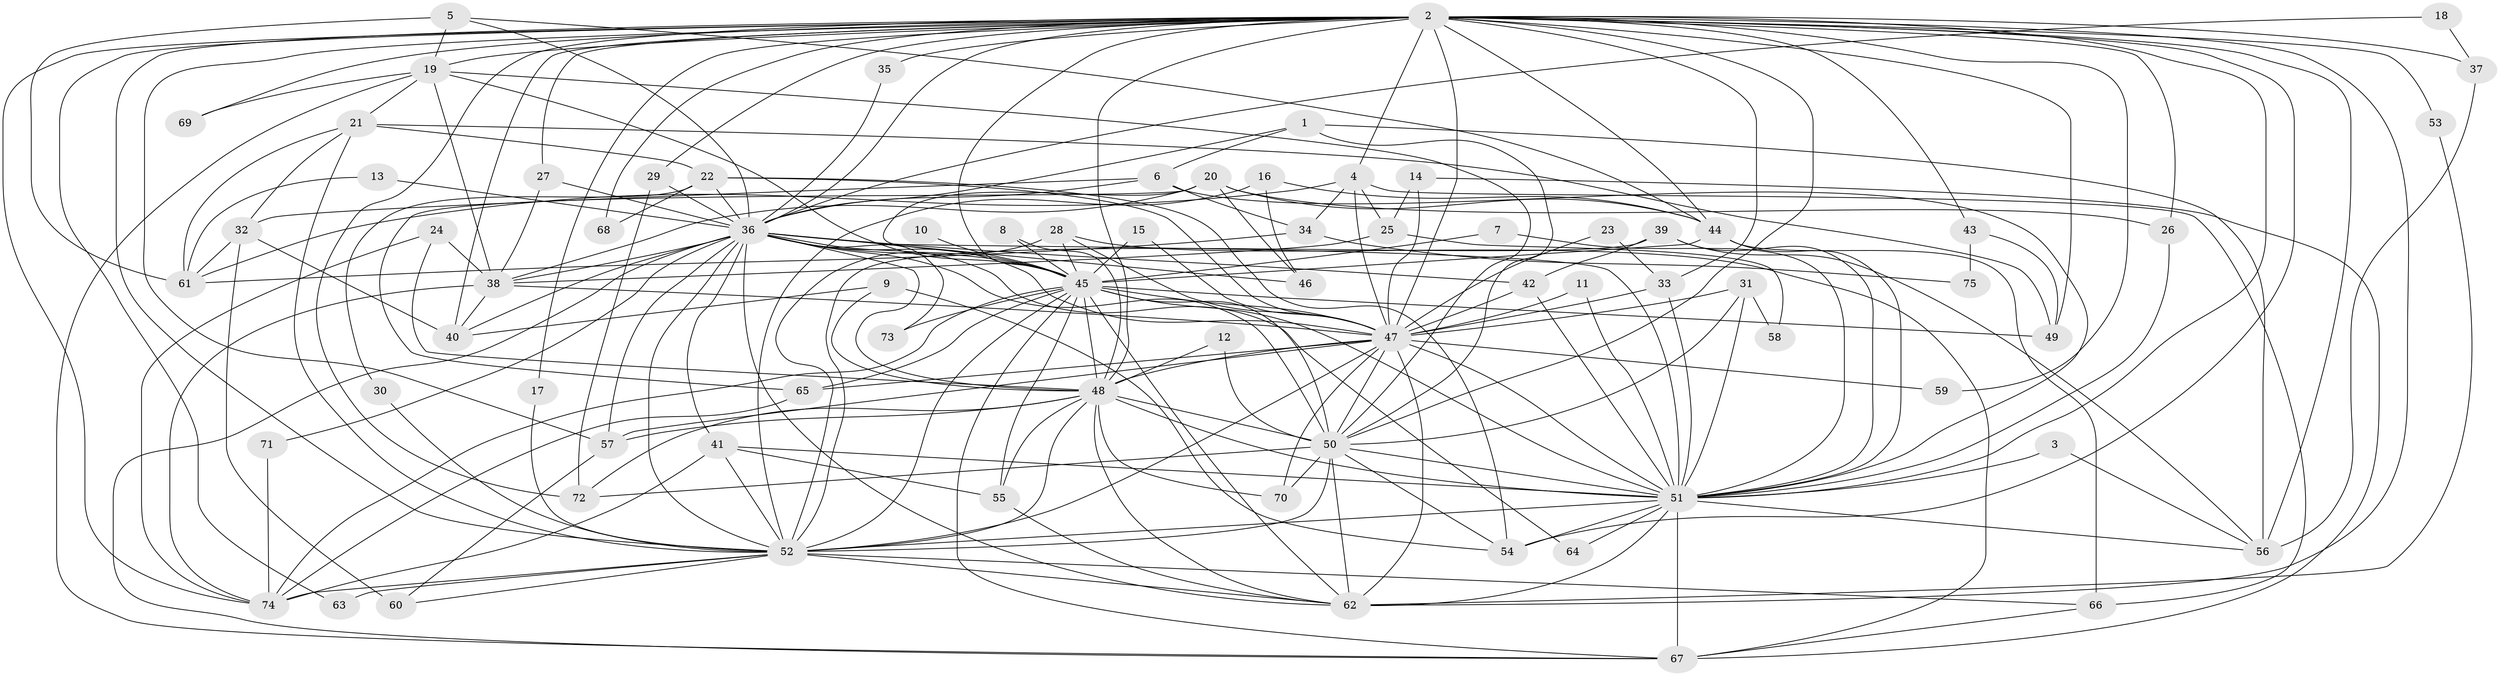 // original degree distribution, {24: 0.013422818791946308, 29: 0.006711409395973154, 32: 0.006711409395973154, 28: 0.013422818791946308, 13: 0.006711409395973154, 21: 0.006711409395973154, 23: 0.006711409395973154, 18: 0.006711409395973154, 8: 0.013422818791946308, 4: 0.11409395973154363, 7: 0.013422818791946308, 3: 0.20134228187919462, 2: 0.5033557046979866, 5: 0.06711409395973154, 6: 0.020134228187919462}
// Generated by graph-tools (version 1.1) at 2025/25/03/09/25 03:25:52]
// undirected, 75 vertices, 214 edges
graph export_dot {
graph [start="1"]
  node [color=gray90,style=filled];
  1;
  2;
  3;
  4;
  5;
  6;
  7;
  8;
  9;
  10;
  11;
  12;
  13;
  14;
  15;
  16;
  17;
  18;
  19;
  20;
  21;
  22;
  23;
  24;
  25;
  26;
  27;
  28;
  29;
  30;
  31;
  32;
  33;
  34;
  35;
  36;
  37;
  38;
  39;
  40;
  41;
  42;
  43;
  44;
  45;
  46;
  47;
  48;
  49;
  50;
  51;
  52;
  53;
  54;
  55;
  56;
  57;
  58;
  59;
  60;
  61;
  62;
  63;
  64;
  65;
  66;
  67;
  68;
  69;
  70;
  71;
  72;
  73;
  74;
  75;
  1 -- 6 [weight=1.0];
  1 -- 36 [weight=1.0];
  1 -- 50 [weight=1.0];
  1 -- 56 [weight=1.0];
  2 -- 4 [weight=1.0];
  2 -- 17 [weight=1.0];
  2 -- 19 [weight=1.0];
  2 -- 26 [weight=1.0];
  2 -- 27 [weight=1.0];
  2 -- 29 [weight=1.0];
  2 -- 33 [weight=2.0];
  2 -- 35 [weight=1.0];
  2 -- 36 [weight=2.0];
  2 -- 37 [weight=2.0];
  2 -- 40 [weight=1.0];
  2 -- 43 [weight=1.0];
  2 -- 44 [weight=2.0];
  2 -- 45 [weight=2.0];
  2 -- 47 [weight=3.0];
  2 -- 48 [weight=3.0];
  2 -- 49 [weight=1.0];
  2 -- 50 [weight=2.0];
  2 -- 51 [weight=2.0];
  2 -- 52 [weight=3.0];
  2 -- 53 [weight=1.0];
  2 -- 54 [weight=1.0];
  2 -- 56 [weight=2.0];
  2 -- 57 [weight=1.0];
  2 -- 59 [weight=1.0];
  2 -- 62 [weight=2.0];
  2 -- 63 [weight=1.0];
  2 -- 68 [weight=1.0];
  2 -- 69 [weight=1.0];
  2 -- 72 [weight=1.0];
  2 -- 74 [weight=1.0];
  3 -- 51 [weight=1.0];
  3 -- 56 [weight=1.0];
  4 -- 25 [weight=1.0];
  4 -- 34 [weight=1.0];
  4 -- 47 [weight=1.0];
  4 -- 61 [weight=1.0];
  4 -- 66 [weight=1.0];
  5 -- 19 [weight=1.0];
  5 -- 36 [weight=1.0];
  5 -- 44 [weight=1.0];
  5 -- 61 [weight=1.0];
  6 -- 32 [weight=1.0];
  6 -- 34 [weight=1.0];
  6 -- 36 [weight=1.0];
  6 -- 51 [weight=1.0];
  7 -- 45 [weight=1.0];
  7 -- 51 [weight=1.0];
  8 -- 45 [weight=1.0];
  8 -- 48 [weight=1.0];
  9 -- 40 [weight=1.0];
  9 -- 48 [weight=1.0];
  9 -- 54 [weight=1.0];
  10 -- 45 [weight=1.0];
  11 -- 47 [weight=2.0];
  11 -- 51 [weight=1.0];
  12 -- 48 [weight=1.0];
  12 -- 50 [weight=1.0];
  13 -- 36 [weight=1.0];
  13 -- 61 [weight=1.0];
  14 -- 25 [weight=1.0];
  14 -- 47 [weight=1.0];
  14 -- 67 [weight=1.0];
  15 -- 45 [weight=1.0];
  15 -- 47 [weight=1.0];
  16 -- 44 [weight=1.0];
  16 -- 46 [weight=1.0];
  16 -- 52 [weight=2.0];
  17 -- 52 [weight=1.0];
  18 -- 36 [weight=1.0];
  18 -- 37 [weight=1.0];
  19 -- 21 [weight=1.0];
  19 -- 38 [weight=1.0];
  19 -- 45 [weight=1.0];
  19 -- 50 [weight=1.0];
  19 -- 67 [weight=1.0];
  19 -- 69 [weight=1.0];
  20 -- 26 [weight=1.0];
  20 -- 38 [weight=1.0];
  20 -- 44 [weight=1.0];
  20 -- 45 [weight=1.0];
  20 -- 46 [weight=1.0];
  20 -- 65 [weight=1.0];
  21 -- 22 [weight=1.0];
  21 -- 32 [weight=1.0];
  21 -- 49 [weight=1.0];
  21 -- 52 [weight=1.0];
  21 -- 61 [weight=1.0];
  22 -- 30 [weight=1.0];
  22 -- 36 [weight=1.0];
  22 -- 47 [weight=1.0];
  22 -- 54 [weight=1.0];
  22 -- 68 [weight=1.0];
  23 -- 33 [weight=1.0];
  23 -- 47 [weight=1.0];
  24 -- 38 [weight=1.0];
  24 -- 48 [weight=1.0];
  24 -- 74 [weight=1.0];
  25 -- 38 [weight=1.0];
  25 -- 58 [weight=1.0];
  26 -- 51 [weight=1.0];
  27 -- 36 [weight=1.0];
  27 -- 38 [weight=1.0];
  28 -- 45 [weight=1.0];
  28 -- 47 [weight=1.0];
  28 -- 52 [weight=1.0];
  28 -- 67 [weight=1.0];
  29 -- 36 [weight=1.0];
  29 -- 72 [weight=1.0];
  30 -- 52 [weight=1.0];
  31 -- 47 [weight=1.0];
  31 -- 50 [weight=1.0];
  31 -- 51 [weight=1.0];
  31 -- 58 [weight=1.0];
  32 -- 40 [weight=1.0];
  32 -- 60 [weight=1.0];
  32 -- 61 [weight=1.0];
  33 -- 47 [weight=1.0];
  33 -- 51 [weight=1.0];
  34 -- 61 [weight=1.0];
  34 -- 75 [weight=1.0];
  35 -- 36 [weight=1.0];
  36 -- 38 [weight=1.0];
  36 -- 40 [weight=2.0];
  36 -- 41 [weight=1.0];
  36 -- 42 [weight=1.0];
  36 -- 45 [weight=1.0];
  36 -- 46 [weight=1.0];
  36 -- 47 [weight=1.0];
  36 -- 48 [weight=2.0];
  36 -- 50 [weight=1.0];
  36 -- 51 [weight=1.0];
  36 -- 52 [weight=1.0];
  36 -- 57 [weight=2.0];
  36 -- 62 [weight=1.0];
  36 -- 64 [weight=1.0];
  36 -- 67 [weight=1.0];
  36 -- 71 [weight=1.0];
  36 -- 73 [weight=1.0];
  37 -- 56 [weight=1.0];
  38 -- 40 [weight=1.0];
  38 -- 47 [weight=1.0];
  38 -- 74 [weight=1.0];
  39 -- 42 [weight=1.0];
  39 -- 51 [weight=3.0];
  39 -- 52 [weight=1.0];
  39 -- 56 [weight=1.0];
  41 -- 51 [weight=1.0];
  41 -- 52 [weight=1.0];
  41 -- 55 [weight=1.0];
  41 -- 74 [weight=1.0];
  42 -- 47 [weight=1.0];
  42 -- 51 [weight=2.0];
  43 -- 49 [weight=1.0];
  43 -- 75 [weight=1.0];
  44 -- 45 [weight=1.0];
  44 -- 51 [weight=1.0];
  44 -- 66 [weight=2.0];
  45 -- 47 [weight=2.0];
  45 -- 48 [weight=2.0];
  45 -- 49 [weight=2.0];
  45 -- 50 [weight=2.0];
  45 -- 51 [weight=1.0];
  45 -- 52 [weight=1.0];
  45 -- 55 [weight=1.0];
  45 -- 62 [weight=1.0];
  45 -- 65 [weight=1.0];
  45 -- 67 [weight=1.0];
  45 -- 73 [weight=1.0];
  45 -- 74 [weight=1.0];
  47 -- 48 [weight=1.0];
  47 -- 50 [weight=1.0];
  47 -- 51 [weight=2.0];
  47 -- 52 [weight=1.0];
  47 -- 57 [weight=1.0];
  47 -- 59 [weight=1.0];
  47 -- 62 [weight=2.0];
  47 -- 65 [weight=1.0];
  47 -- 70 [weight=1.0];
  48 -- 50 [weight=2.0];
  48 -- 51 [weight=1.0];
  48 -- 52 [weight=1.0];
  48 -- 55 [weight=1.0];
  48 -- 57 [weight=1.0];
  48 -- 62 [weight=1.0];
  48 -- 70 [weight=1.0];
  48 -- 72 [weight=1.0];
  50 -- 51 [weight=1.0];
  50 -- 52 [weight=1.0];
  50 -- 54 [weight=1.0];
  50 -- 62 [weight=1.0];
  50 -- 70 [weight=1.0];
  50 -- 72 [weight=1.0];
  51 -- 52 [weight=1.0];
  51 -- 54 [weight=1.0];
  51 -- 56 [weight=1.0];
  51 -- 62 [weight=1.0];
  51 -- 64 [weight=1.0];
  51 -- 67 [weight=1.0];
  52 -- 60 [weight=1.0];
  52 -- 62 [weight=2.0];
  52 -- 63 [weight=1.0];
  52 -- 66 [weight=1.0];
  52 -- 74 [weight=1.0];
  53 -- 62 [weight=1.0];
  55 -- 62 [weight=1.0];
  57 -- 60 [weight=1.0];
  65 -- 74 [weight=1.0];
  66 -- 67 [weight=1.0];
  71 -- 74 [weight=1.0];
}
